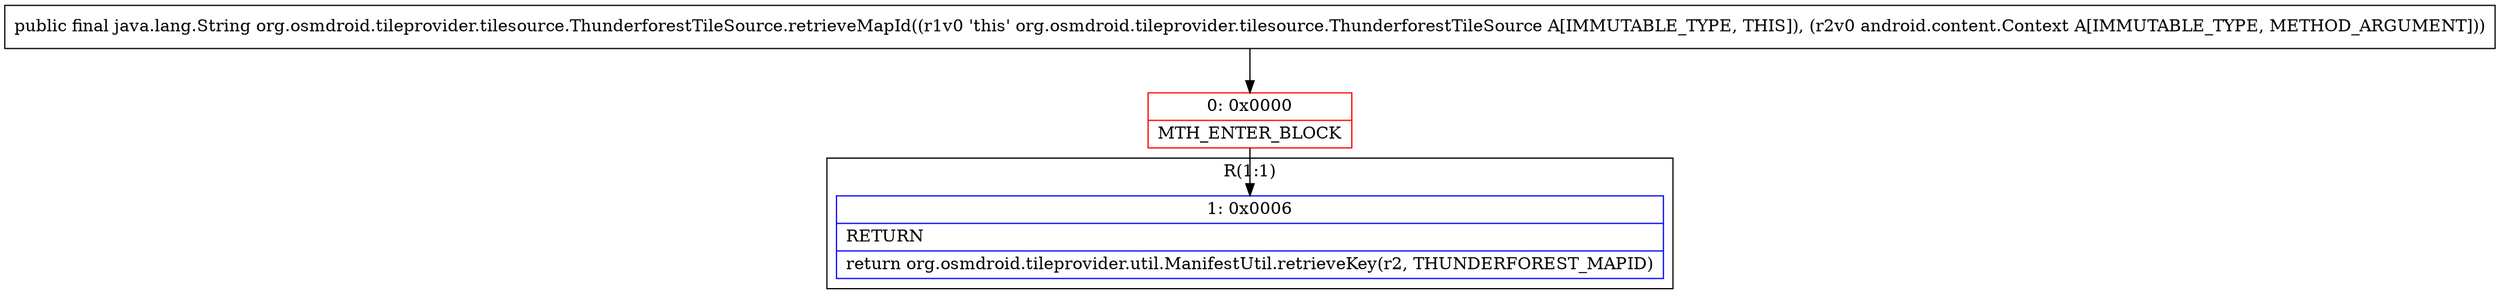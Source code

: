 digraph "CFG fororg.osmdroid.tileprovider.tilesource.ThunderforestTileSource.retrieveMapId(Landroid\/content\/Context;)Ljava\/lang\/String;" {
subgraph cluster_Region_1857073547 {
label = "R(1:1)";
node [shape=record,color=blue];
Node_1 [shape=record,label="{1\:\ 0x0006|RETURN\l|return org.osmdroid.tileprovider.util.ManifestUtil.retrieveKey(r2, THUNDERFOREST_MAPID)\l}"];
}
Node_0 [shape=record,color=red,label="{0\:\ 0x0000|MTH_ENTER_BLOCK\l}"];
MethodNode[shape=record,label="{public final java.lang.String org.osmdroid.tileprovider.tilesource.ThunderforestTileSource.retrieveMapId((r1v0 'this' org.osmdroid.tileprovider.tilesource.ThunderforestTileSource A[IMMUTABLE_TYPE, THIS]), (r2v0 android.content.Context A[IMMUTABLE_TYPE, METHOD_ARGUMENT])) }"];
MethodNode -> Node_0;
Node_0 -> Node_1;
}

